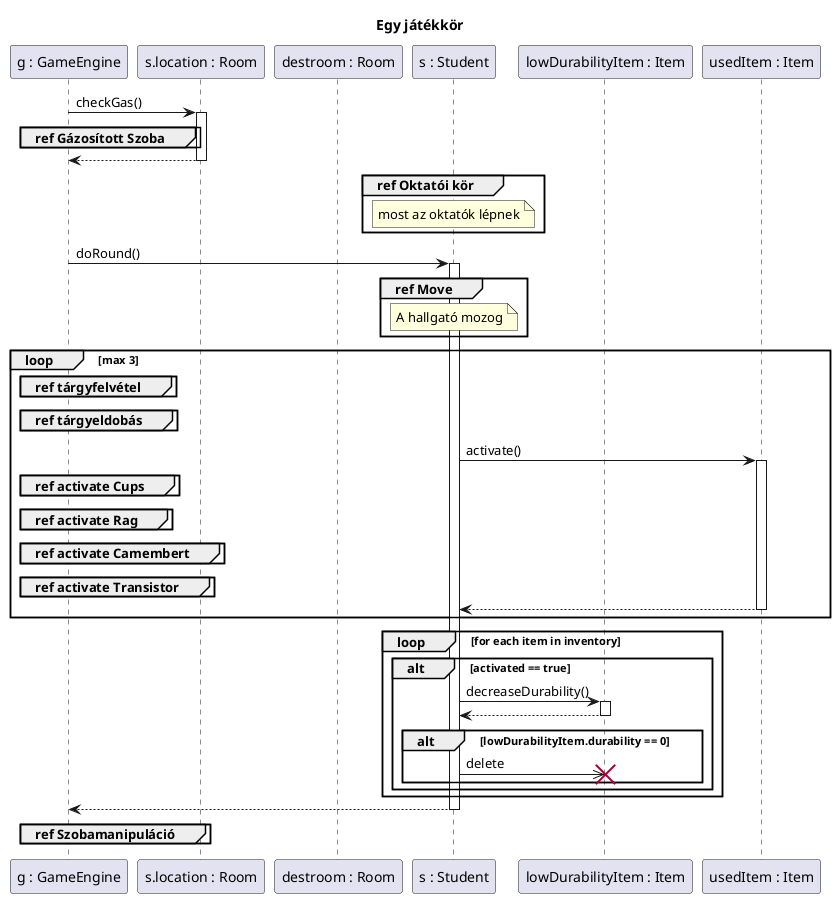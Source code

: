 @startuml Round

title Egy játékkör

participant "g : GameEngine" as g
participant "s.location : Room" as sz
participant "destroom : Room" as dsz
participant "s : Student" as h
participant "lowDurabilityItem : Item" as t2
participant "usedItem : Item" as t

g->sz ++: checkGas()
group ref Gázosított Szoba
end
sz-->g --:

group ref Oktatói kör
    note over h: most az oktatók lépnek
end

g -> h ++: doRound()

group ref Move
note over h : A hallgató mozog
end



loop  max 3

    group ref tárgyfelvétel
    end

    group ref tárgyeldobás
    end

    h->t ++: activate()

    
        group ref activate Cups
        end

        group ref activate Rag
        end

        group ref activate Camembert
        end

        group ref activate Transistor
        end

    t-->h --:

end

loop for each item in inventory
    alt activated == true
        h->t2 ++: decreaseDurability()
        return

        alt lowDurabilityItem.durability == 0
            h->>t2 !!: delete
        end
    end
end

h-->g --:

group ref Szobamanipuláció
end
@enduml